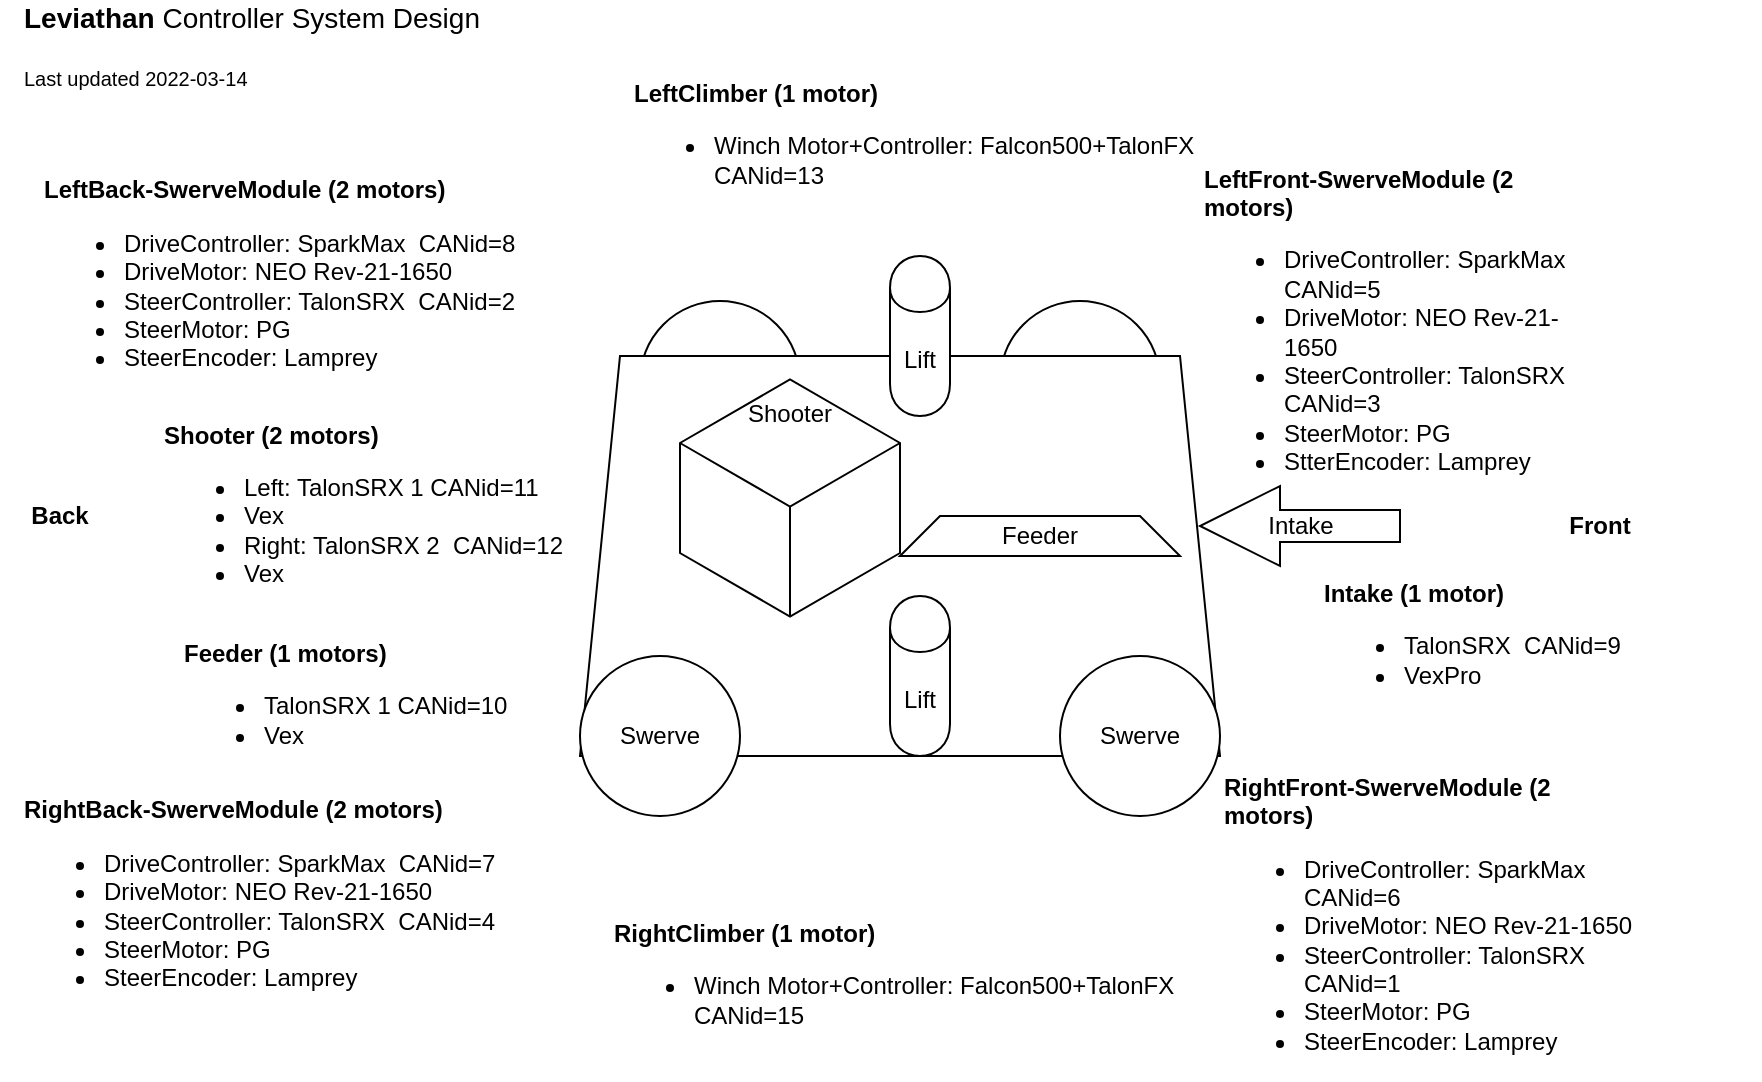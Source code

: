 <mxfile pages="1" version="11.2.4" type="device"><diagram id="aq-imfE5DwpCmfUWSRYW" name="Page-1"><mxGraphModel dx="1038" dy="619" grid="1" gridSize="10" guides="1" tooltips="1" connect="1" arrows="1" fold="1" page="1" pageScale="1" pageWidth="850" pageHeight="1100" math="0" shadow="0"><root><mxCell id="0"/><mxCell id="1" parent="0"/><mxCell id="OiVuoZo3RGiIisSlQevk-17" value="" style="ellipse;whiteSpace=wrap;html=1;" parent="1" vertex="1"><mxGeometry x="510" y="172.5" width="80" height="80" as="geometry"/></mxCell><mxCell id="OiVuoZo3RGiIisSlQevk-3" value="" style="ellipse;whiteSpace=wrap;html=1;" parent="1" vertex="1"><mxGeometry x="330" y="172.5" width="80" height="80" as="geometry"/></mxCell><mxCell id="OiVuoZo3RGiIisSlQevk-1" value="" style="shape=trapezoid;perimeter=trapezoidPerimeter;whiteSpace=wrap;html=1;fixedSize=1;" parent="1" vertex="1"><mxGeometry x="300" y="200" width="320" height="200" as="geometry"/></mxCell><mxCell id="OiVuoZo3RGiIisSlQevk-6" value="&lt;b&gt;LeftClimber (1 motor)&lt;/b&gt;&lt;br&gt;&lt;ul&gt;&lt;li&gt;Winch Motor+Controller: Falcon500+TalonFX&amp;nbsp; CANid=13&lt;/li&gt;&lt;/ul&gt;" style="text;html=1;strokeColor=none;fillColor=none;align=left;verticalAlign=middle;whiteSpace=wrap;rounded=0;" parent="1" vertex="1"><mxGeometry x="325" y="80" width="310" height="30" as="geometry"/></mxCell><mxCell id="OiVuoZo3RGiIisSlQevk-7" value="&lt;b&gt;RightBack-SwerveModule (2 motors)&lt;/b&gt;&lt;br&gt;&lt;ul&gt;&lt;li&gt;DriveController: SparkMax&amp;nbsp; CANid=7&lt;/li&gt;&lt;li&gt;DriveMotor: NEO Rev-21-1650&lt;/li&gt;&lt;li&gt;SteerController: TalonSRX&amp;nbsp; CANid=4&lt;/li&gt;&lt;li&gt;SteerMotor: PG&lt;/li&gt;&lt;li&gt;SteerEncoder: Lamprey&lt;/li&gt;&lt;/ul&gt;" style="text;html=1;strokeColor=none;fillColor=none;align=left;verticalAlign=middle;whiteSpace=wrap;rounded=0;" parent="1" vertex="1"><mxGeometry x="20" y="460" width="270" height="30" as="geometry"/></mxCell><mxCell id="OiVuoZo3RGiIisSlQevk-9" value="&lt;b&gt;RightFront-SwerveModule (2 motors)&lt;/b&gt;&lt;br&gt;&lt;ul&gt;&lt;li&gt;DriveController: SparkMax&amp;nbsp; CANid=6&lt;/li&gt;&lt;li&gt;DriveMotor: NEO Rev-21-1650&lt;/li&gt;&lt;li&gt;SteerController: TalonSRX&amp;nbsp; CANid=1&lt;/li&gt;&lt;li&gt;SteerMotor: PG&lt;/li&gt;&lt;li&gt;SteerEncoder: Lamprey&lt;/li&gt;&lt;/ul&gt;" style="text;html=1;strokeColor=none;fillColor=none;align=left;verticalAlign=middle;whiteSpace=wrap;rounded=0;" parent="1" vertex="1"><mxGeometry x="620" y="470" width="210" height="30" as="geometry"/></mxCell><mxCell id="OiVuoZo3RGiIisSlQevk-10" value="&lt;b&gt;LeftFront-SwerveModule (2 motors)&lt;/b&gt;&lt;br&gt;&lt;ul&gt;&lt;li&gt;DriveController: SparkMax&amp;nbsp; CANid=5&lt;/li&gt;&lt;li&gt;DriveMotor: NEO Rev-21-1650&lt;/li&gt;&lt;li&gt;SteerController: TalonSRX&amp;nbsp; CANid=3&lt;/li&gt;&lt;li&gt;SteerMotor: PG&lt;/li&gt;&lt;li&gt;StterEncoder: Lamprey&lt;/li&gt;&lt;/ul&gt;" style="text;html=1;strokeColor=none;fillColor=none;align=left;verticalAlign=middle;whiteSpace=wrap;rounded=0;" parent="1" vertex="1"><mxGeometry x="610" y="172.5" width="190" height="30" as="geometry"/></mxCell><mxCell id="OiVuoZo3RGiIisSlQevk-11" value="Front" style="text;html=1;strokeColor=none;fillColor=none;align=center;verticalAlign=middle;whiteSpace=wrap;rounded=0;fontStyle=1" parent="1" vertex="1"><mxGeometry x="780" y="270" width="60" height="30" as="geometry"/></mxCell><mxCell id="OiVuoZo3RGiIisSlQevk-12" value="Back" style="text;html=1;strokeColor=none;fillColor=none;align=center;verticalAlign=middle;whiteSpace=wrap;rounded=0;fontStyle=1" parent="1" vertex="1"><mxGeometry x="10" y="265" width="60" height="30" as="geometry"/></mxCell><mxCell id="OiVuoZo3RGiIisSlQevk-15" value="&lt;b&gt;LeftBack-SwerveModule (2 motors)&lt;/b&gt;&lt;br&gt;&lt;ul&gt;&lt;li&gt;DriveController: SparkMax&amp;nbsp; CANid=8&lt;/li&gt;&lt;li&gt;DriveMotor: NEO Rev-21-1650&lt;/li&gt;&lt;li&gt;SteerController: TalonSRX&amp;nbsp; CANid=2&lt;/li&gt;&lt;li&gt;SteerMotor: PG&lt;/li&gt;&lt;li&gt;SteerEncoder: Lamprey&lt;/li&gt;&lt;/ul&gt;" style="text;html=1;strokeColor=none;fillColor=none;align=left;verticalAlign=middle;whiteSpace=wrap;rounded=0;" parent="1" vertex="1"><mxGeometry x="30" y="150" width="270" height="30" as="geometry"/></mxCell><mxCell id="OiVuoZo3RGiIisSlQevk-16" value="&lt;span style=&quot;color: rgba(0 , 0 , 0 , 0) ; font-family: monospace ; font-size: 0px&quot;&gt;%3CmxGraphModel%3E%3Croot%3E%3CmxCell%20id%3D%220%22%2F%3E%3CmxCell%20id%3D%221%22%20parent%3D%220%22%2F%3E%3CmxCell%20id%3D%222%22%20value%3D%22%26lt%3Bb%26gt%3BLeftClimber%20(Winch%20motor%2C%20Angle%20motor)%26lt%3B%2Fb%26gt%3B%26lt%3Bbr%26gt%3B%26lt%3Bul%26gt%3B%26lt%3Bli%26gt%3B%26lt%3Bspan%26gt%3BTalonSRX%26amp%3Bnbsp%3B%20CANid%3D%3F%3F%3F%26lt%3B%2Fspan%26gt%3B%26lt%3Bbr%26gt%3B%26lt%3B%2Fli%26gt%3B%26lt%3Bli%26gt%3BWinch%3A%20FalconFX%20CANid%3D%3F%3F%3F%26lt%3B%2Fli%26gt%3B%26lt%3Bli%26gt%3BAngleController%3F%3F%3F%26lt%3B%2Fli%26gt%3B%26lt%3Bli%26gt%3BAngle%20Motor%3F%3F%3F%26lt%3B%2Fli%26gt%3B%26lt%3B%2Ful%26gt%3B%22%20style%3D%22text%3Bhtml%3D1%3BstrokeColor%3Dnone%3BfillColor%3Dnone%3Balign%3Dleft%3BverticalAlign%3Dmiddle%3BwhiteSpace%3Dwrap%3Brounded%3D0%3B%22%20vertex%3D%221%22%20parent%3D%221%22%3E%3CmxGeometry%20x%3D%22350%22%20y%3D%2280%22%20width%3D%22250%22%20height%3D%2230%22%20as%3D%22geometry%22%2F%3E%3C%2FmxCell%3E%3C%2Froot%3E%3C%2FmxGraphModel%3E&lt;/span&gt;" style="text;html=1;strokeColor=none;fillColor=none;align=left;verticalAlign=middle;whiteSpace=wrap;rounded=0;" parent="1" vertex="1"><mxGeometry x="370" y="460" width="220" height="30" as="geometry"/></mxCell><mxCell id="OiVuoZo3RGiIisSlQevk-2" value="Swerve" style="ellipse;whiteSpace=wrap;html=1;" parent="1" vertex="1"><mxGeometry x="300" y="350" width="80" height="80" as="geometry"/></mxCell><mxCell id="OiVuoZo3RGiIisSlQevk-5" value="Swerve" style="ellipse;whiteSpace=wrap;html=1;" parent="1" vertex="1"><mxGeometry x="540" y="350" width="80" height="80" as="geometry"/></mxCell><mxCell id="OiVuoZo3RGiIisSlQevk-20" value="Intake" style="html=1;shadow=0;dashed=0;align=center;verticalAlign=middle;shape=mxgraph.arrows2.arrow;dy=0.6;dx=40;flipH=1;notch=0;" parent="1" vertex="1"><mxGeometry x="610" y="265" width="100" height="40" as="geometry"/></mxCell><mxCell id="OiVuoZo3RGiIisSlQevk-21" value="&lt;b&gt;Intake (1 motor)&lt;/b&gt;&lt;br&gt;&lt;ul&gt;&lt;li&gt;&lt;span&gt;TalonSRX&amp;nbsp; CANid=9&lt;/span&gt;&lt;br&gt;&lt;/li&gt;&lt;li&gt;VexPro&lt;/li&gt;&lt;/ul&gt;" style="text;html=1;strokeColor=none;fillColor=none;align=left;verticalAlign=middle;whiteSpace=wrap;rounded=0;" parent="1" vertex="1"><mxGeometry x="670" y="330" width="220" height="30" as="geometry"/></mxCell><mxCell id="OiVuoZo3RGiIisSlQevk-25" value="&lt;b&gt;Shooter (2 motors)&lt;/b&gt;&lt;br&gt;&lt;ul&gt;&lt;li&gt;&lt;span&gt;Left: TalonSRX 1 CANid=11&lt;/span&gt;&lt;br&gt;&lt;/li&gt;&lt;li&gt;Vex&lt;/li&gt;&lt;li&gt;Right: TalonSRX 2&amp;nbsp; CANid=12&lt;/li&gt;&lt;li&gt;Vex&lt;/li&gt;&lt;/ul&gt;" style="text;html=1;strokeColor=none;fillColor=none;align=left;verticalAlign=middle;whiteSpace=wrap;rounded=0;" parent="1" vertex="1"><mxGeometry x="90" y="265" width="220" height="30" as="geometry"/></mxCell><mxCell id="OiVuoZo3RGiIisSlQevk-28" value="&lt;b&gt;Feeder (1 motors)&lt;/b&gt;&lt;br&gt;&lt;ul&gt;&lt;li&gt;&lt;span&gt;TalonSRX 1 CANid=10&lt;/span&gt;&lt;br&gt;&lt;/li&gt;&lt;li&gt;Vex&lt;/li&gt;&lt;/ul&gt;" style="text;html=1;strokeColor=none;fillColor=none;align=left;verticalAlign=middle;whiteSpace=wrap;rounded=0;" parent="1" vertex="1"><mxGeometry x="100" y="360" width="220" height="30" as="geometry"/></mxCell><mxCell id="OiVuoZo3RGiIisSlQevk-30" value="Feeder" style="shape=trapezoid;perimeter=trapezoidPerimeter;whiteSpace=wrap;html=1;fixedSize=1;" parent="1" vertex="1"><mxGeometry x="460" y="280" width="140" height="20" as="geometry"/></mxCell><mxCell id="OiVuoZo3RGiIisSlQevk-31" value="&lt;font style=&quot;font-size: 14px&quot;&gt;&lt;b&gt;Leviathan&amp;nbsp;&lt;/b&gt;Controller System Design&lt;/font&gt;&lt;br&gt;&lt;br&gt;&lt;font style=&quot;font-size: 10px&quot;&gt;Last updated 2022-03-14&lt;/font&gt;" style="text;html=1;strokeColor=none;fillColor=none;align=left;verticalAlign=middle;whiteSpace=wrap;rounded=0;" parent="1" vertex="1"><mxGeometry x="20" y="30" width="245" height="30" as="geometry"/></mxCell><mxCell id="TTNxWCvt8wce7vHE9U5l-1" value="&lt;b&gt;RightClimber (1 motor)&lt;/b&gt;&lt;br&gt;&lt;ul&gt;&lt;li&gt;Winch Motor+Controller: Falcon500+TalonFX&amp;nbsp; CANid=15&lt;/li&gt;&lt;/ul&gt;" style="text;html=1;strokeColor=none;fillColor=none;align=left;verticalAlign=middle;whiteSpace=wrap;rounded=0;" parent="1" vertex="1"><mxGeometry x="315" y="500" width="310" height="30" as="geometry"/></mxCell><mxCell id="y7R0vn66H6XqdpLOAAEb-1" value="Lift" style="shape=cylinder;whiteSpace=wrap;html=1;boundedLbl=1;backgroundOutline=1;" parent="1" vertex="1"><mxGeometry x="455" y="150" width="30" height="80" as="geometry"/></mxCell><mxCell id="y7R0vn66H6XqdpLOAAEb-4" value="Lift" style="shape=cylinder;whiteSpace=wrap;html=1;boundedLbl=1;backgroundOutline=1;" parent="1" vertex="1"><mxGeometry x="455" y="320" width="30" height="80" as="geometry"/></mxCell><mxCell id="y7R0vn66H6XqdpLOAAEb-5" value="Shooter" style="html=1;whiteSpace=wrap;aspect=fixed;shape=isoCube;backgroundOutline=1;verticalAlign=top;spacingTop=5;" parent="1" vertex="1"><mxGeometry x="350" y="210" width="110" height="122" as="geometry"/></mxCell></root></mxGraphModel></diagram></mxfile>